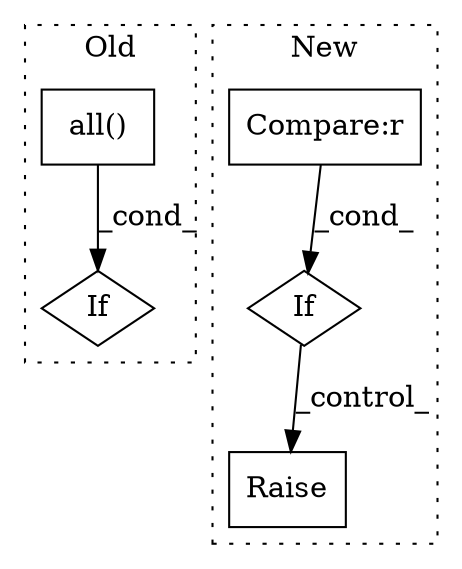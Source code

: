 digraph G {
subgraph cluster0 {
1 [label="all()" a="75" s="9239" l="19" shape="box"];
3 [label="If" a="96" s="9236" l="3" shape="diamond"];
label = "Old";
style="dotted";
}
subgraph cluster1 {
2 [label="Raise" a="91" s="8851" l="6" shape="box"];
4 [label="If" a="96" s="8828" l="3" shape="diamond"];
5 [label="Compare:r" a="40" s="8831" l="10" shape="box"];
label = "New";
style="dotted";
}
1 -> 3 [label="_cond_"];
4 -> 2 [label="_control_"];
5 -> 4 [label="_cond_"];
}